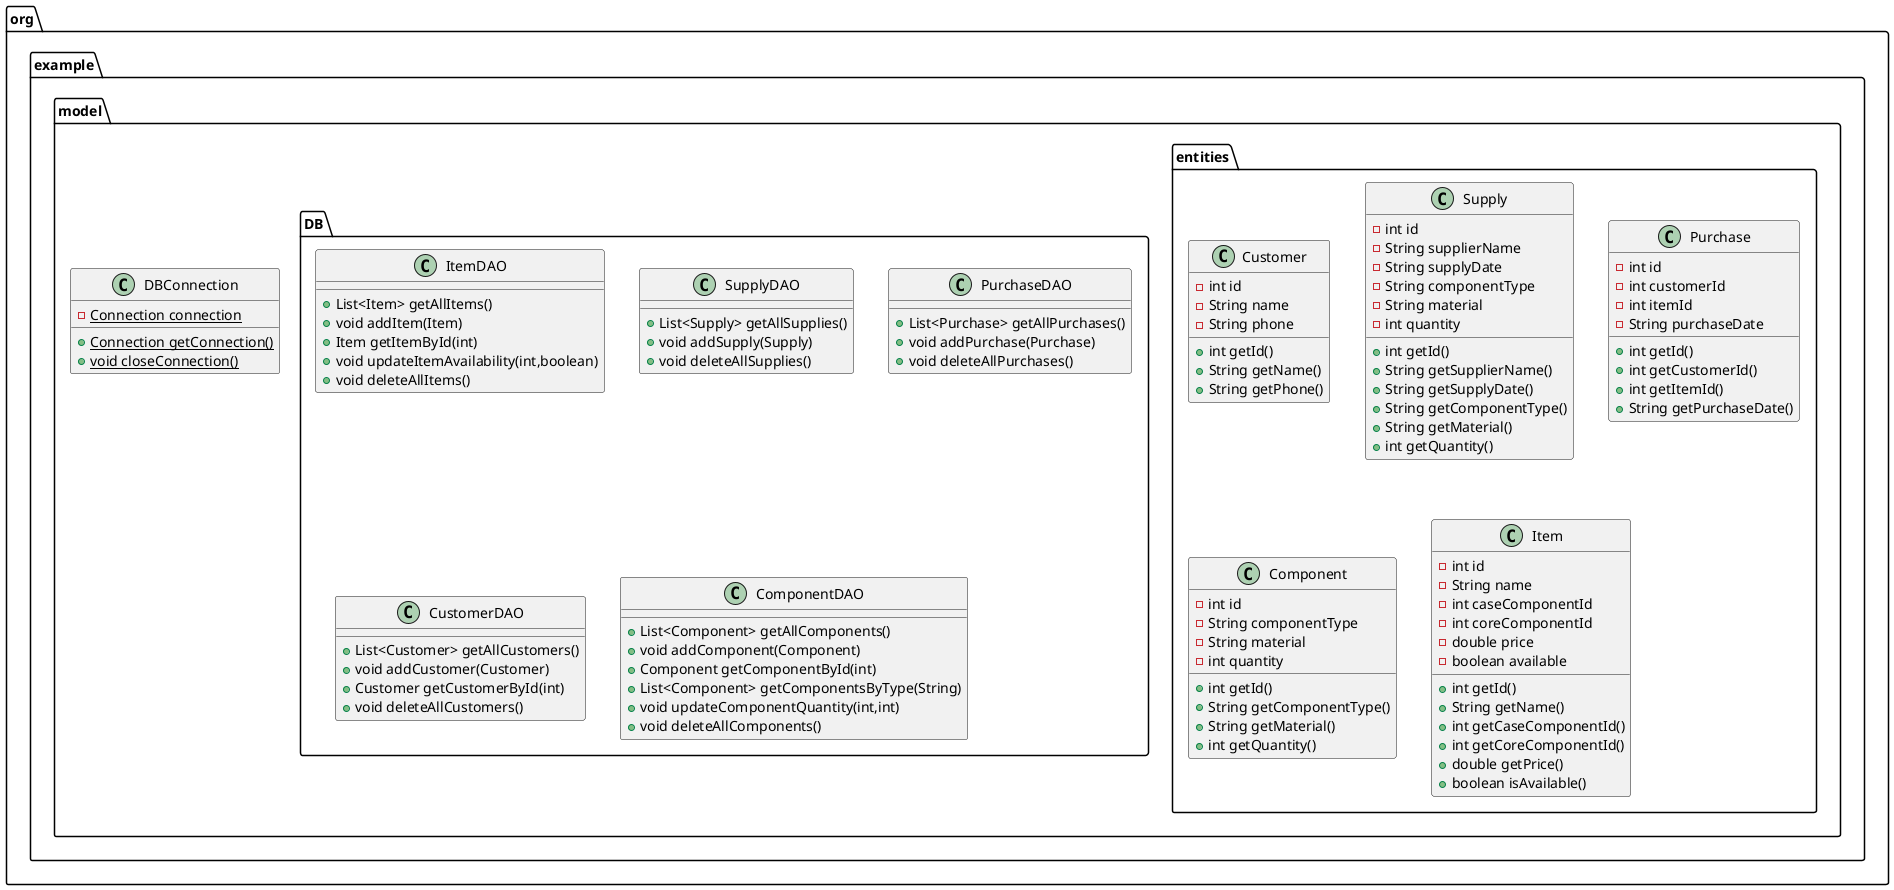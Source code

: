 @startuml
class org.example.model.DBConnection {
- {static} Connection connection
+ {static} Connection getConnection()
+ {static} void closeConnection()
}


class org.example.model.entities.Customer {
- int id
- String name
- String phone
+ int getId()
+ String getName()
+ String getPhone()
}


class org.example.model.DB.ItemDAO {
+ List<Item> getAllItems()
+ void addItem(Item)
+ Item getItemById(int)
+ void updateItemAvailability(int,boolean)
+ void deleteAllItems()
}

class org.example.model.DB.SupplyDAO {
+ List<Supply> getAllSupplies()
+ void addSupply(Supply)
+ void deleteAllSupplies()
}

class org.example.model.DB.PurchaseDAO {
+ List<Purchase> getAllPurchases()
+ void addPurchase(Purchase)
+ void deleteAllPurchases()
}

class org.example.model.DB.CustomerDAO {
+ List<Customer> getAllCustomers()
+ void addCustomer(Customer)
+ Customer getCustomerById(int)
+ void deleteAllCustomers()
}

class org.example.model.entities.Supply {
- int id
- String supplierName
- String supplyDate
- String componentType
- String material
- int quantity
+ int getId()
+ String getSupplierName()
+ String getSupplyDate()
+ String getComponentType()
+ String getMaterial()
+ int getQuantity()
}


class org.example.model.entities.Purchase {
- int id
- int customerId
- int itemId
- String purchaseDate
+ int getId()
+ int getCustomerId()
+ int getItemId()
+ String getPurchaseDate()
}


class org.example.model.DB.ComponentDAO {
+ List<Component> getAllComponents()
+ void addComponent(Component)
+ Component getComponentById(int)
+ List<Component> getComponentsByType(String)
+ void updateComponentQuantity(int,int)
+ void deleteAllComponents()
}

class org.example.model.entities.Component {
- int id
- String componentType
- String material
- int quantity
+ int getId()
+ String getComponentType()
+ String getMaterial()
+ int getQuantity()
}


class org.example.model.entities.Item {
- int id
- String name
- int caseComponentId
- int coreComponentId
- double price
- boolean available
+ int getId()
+ String getName()
+ int getCaseComponentId()
+ int getCoreComponentId()
+ double getPrice()
+ boolean isAvailable()
}


@enduml